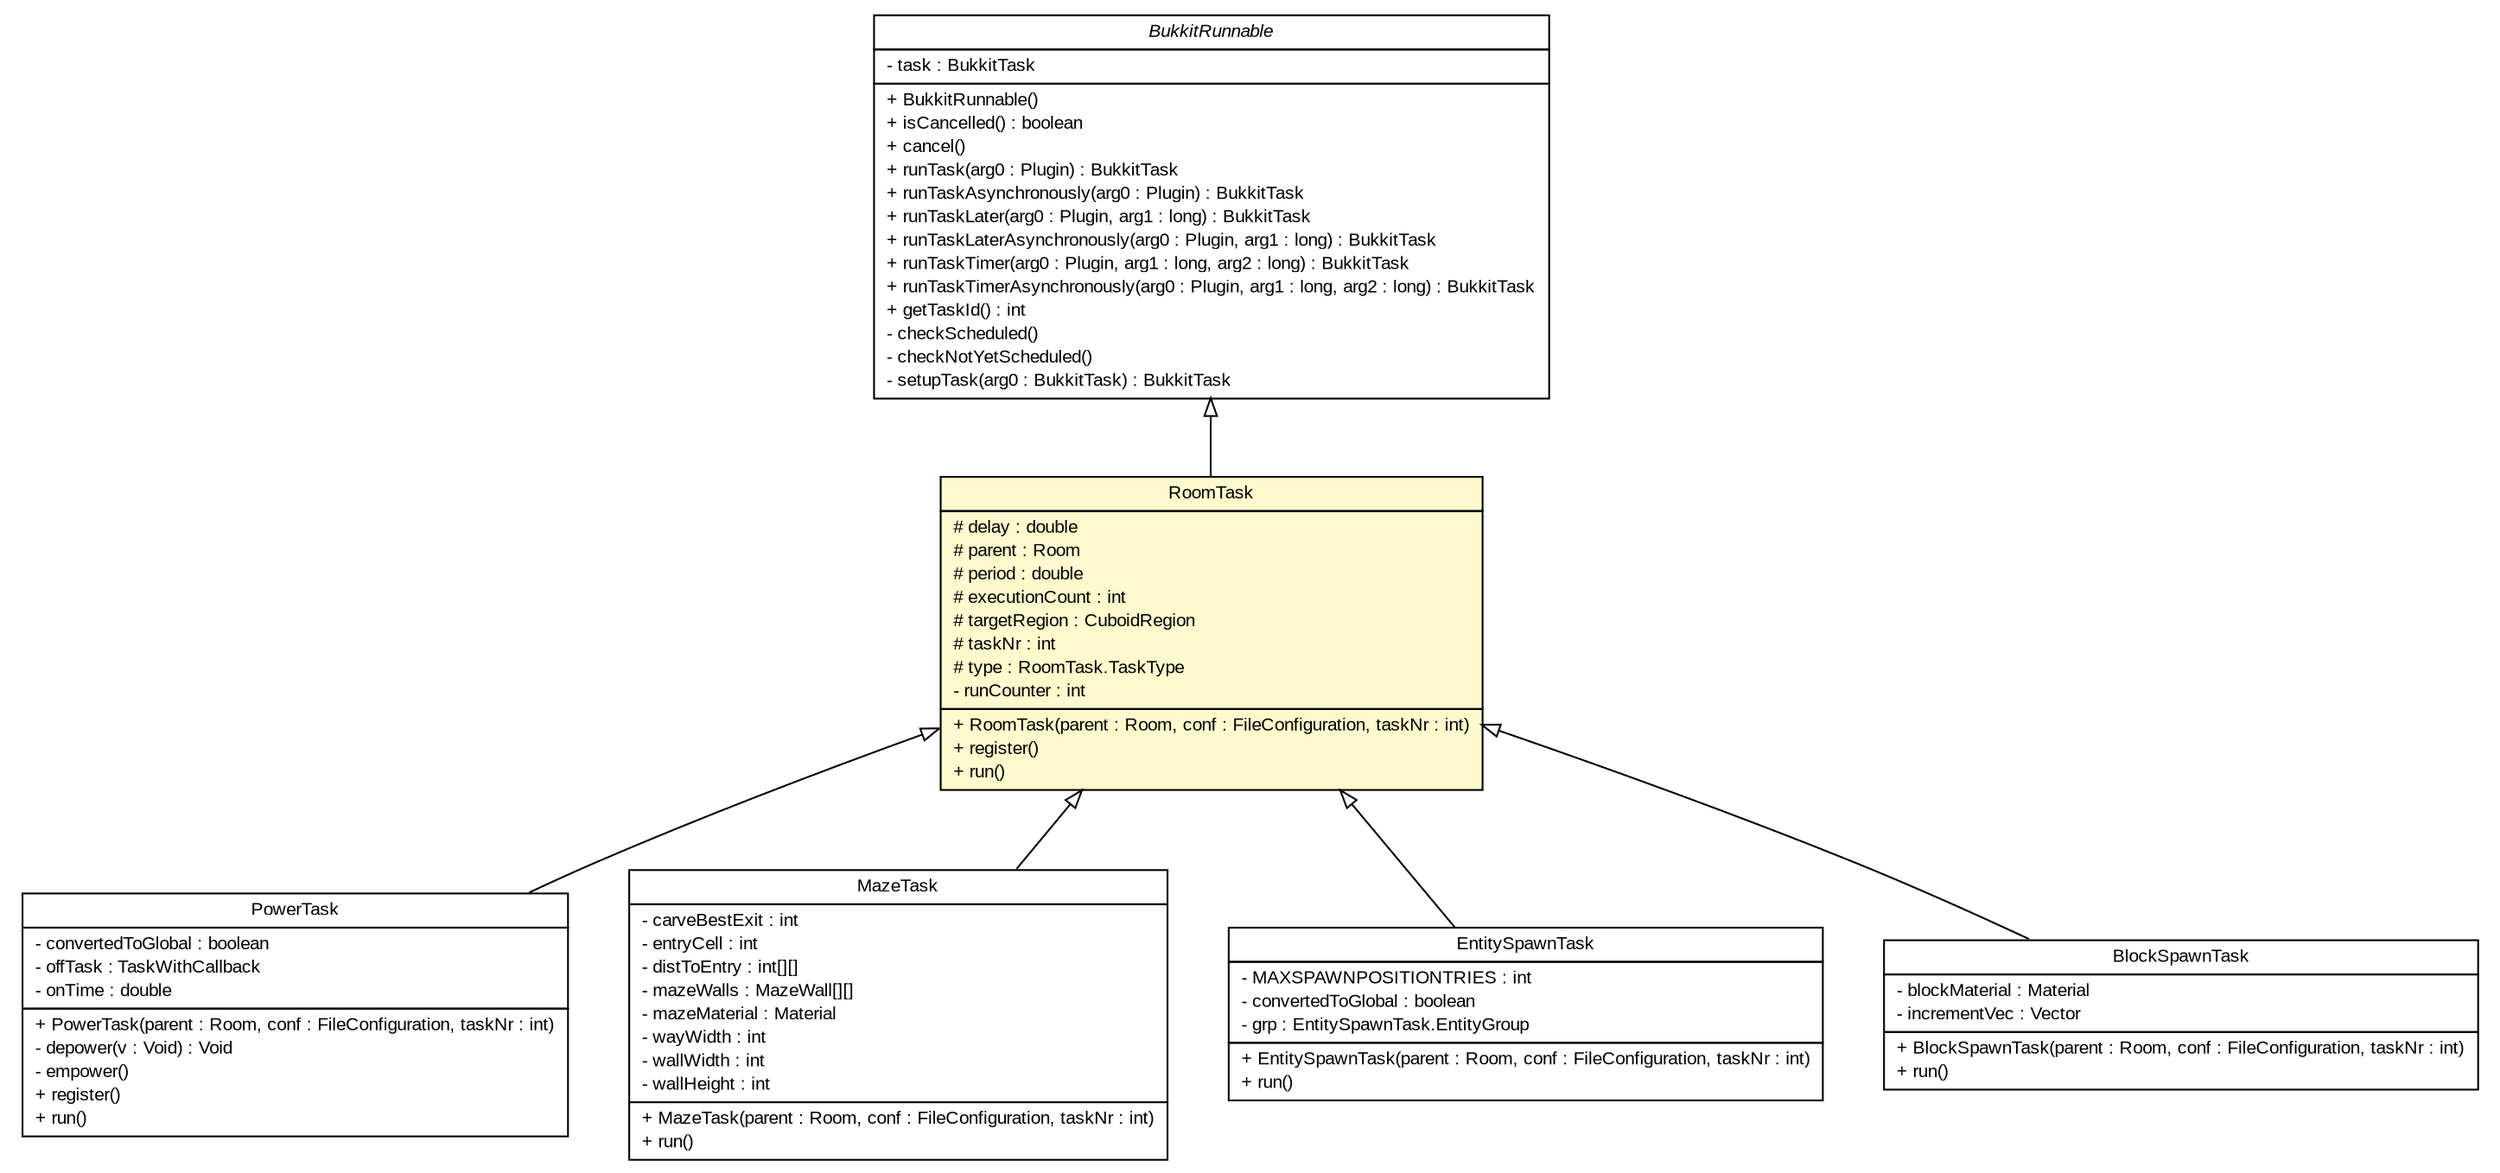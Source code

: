 #!/usr/local/bin/dot
#
# Class diagram 
# Generated by UMLGraph version R5_7_2-32-g40b5a6 (http://www.spinellis.gr/umlgraph/)
#

digraph G {
	edge [fontname="arial",fontsize=10,labelfontname="arial",labelfontsize=10];
	node [fontname="arial",fontsize=10,shape=plaintext];
	nodesep=0.25;
	ranksep=0.5;
	// dunGen.tasks.RoomTask
	c463 [label=<<table title="dunGen.tasks.RoomTask" border="0" cellborder="1" cellspacing="0" cellpadding="2" port="p" bgcolor="lemonChiffon" href="./RoomTask.html" target="_parent">
		<tr><td><table border="0" cellspacing="0" cellpadding="1">
<tr><td align="center" balign="center"> RoomTask </td></tr>
		</table></td></tr>
		<tr><td><table border="0" cellspacing="0" cellpadding="1">
<tr><td align="left" balign="left"> # delay : double </td></tr>
<tr><td align="left" balign="left"> # parent : Room </td></tr>
<tr><td align="left" balign="left"> # period : double </td></tr>
<tr><td align="left" balign="left"> # executionCount : int </td></tr>
<tr><td align="left" balign="left"> # targetRegion : CuboidRegion </td></tr>
<tr><td align="left" balign="left"> # taskNr : int </td></tr>
<tr><td align="left" balign="left"> # type : RoomTask.TaskType </td></tr>
<tr><td align="left" balign="left"> - runCounter : int </td></tr>
		</table></td></tr>
		<tr><td><table border="0" cellspacing="0" cellpadding="1">
<tr><td align="left" balign="left"> + RoomTask(parent : Room, conf : FileConfiguration, taskNr : int) </td></tr>
<tr><td align="left" balign="left"> + register() </td></tr>
<tr><td align="left" balign="left"> + run() </td></tr>
		</table></td></tr>
		</table>>, URL="./RoomTask.html", fontname="arial", fontcolor="black", fontsize=10.0];
	// dunGen.tasks.PowerTask
	c465 [label=<<table title="dunGen.tasks.PowerTask" border="0" cellborder="1" cellspacing="0" cellpadding="2" port="p" href="./PowerTask.html" target="_parent">
		<tr><td><table border="0" cellspacing="0" cellpadding="1">
<tr><td align="center" balign="center"> PowerTask </td></tr>
		</table></td></tr>
		<tr><td><table border="0" cellspacing="0" cellpadding="1">
<tr><td align="left" balign="left"> - convertedToGlobal : boolean </td></tr>
<tr><td align="left" balign="left"> - offTask : TaskWithCallback </td></tr>
<tr><td align="left" balign="left"> - onTime : double </td></tr>
		</table></td></tr>
		<tr><td><table border="0" cellspacing="0" cellpadding="1">
<tr><td align="left" balign="left"> + PowerTask(parent : Room, conf : FileConfiguration, taskNr : int) </td></tr>
<tr><td align="left" balign="left"> - depower(v : Void) : Void </td></tr>
<tr><td align="left" balign="left"> - empower() </td></tr>
<tr><td align="left" balign="left"> + register() </td></tr>
<tr><td align="left" balign="left"> + run() </td></tr>
		</table></td></tr>
		</table>>, URL="./PowerTask.html", fontname="arial", fontcolor="black", fontsize=10.0];
	// dunGen.tasks.MazeTask
	c466 [label=<<table title="dunGen.tasks.MazeTask" border="0" cellborder="1" cellspacing="0" cellpadding="2" port="p" href="./MazeTask.html" target="_parent">
		<tr><td><table border="0" cellspacing="0" cellpadding="1">
<tr><td align="center" balign="center"> MazeTask </td></tr>
		</table></td></tr>
		<tr><td><table border="0" cellspacing="0" cellpadding="1">
<tr><td align="left" balign="left"> - carveBestExit : int </td></tr>
<tr><td align="left" balign="left"> - entryCell : int </td></tr>
<tr><td align="left" balign="left"> - distToEntry : int[][] </td></tr>
<tr><td align="left" balign="left"> - mazeWalls : MazeWall[][] </td></tr>
<tr><td align="left" balign="left"> - mazeMaterial : Material </td></tr>
<tr><td align="left" balign="left"> - wayWidth : int </td></tr>
<tr><td align="left" balign="left"> - wallWidth : int </td></tr>
<tr><td align="left" balign="left"> - wallHeight : int </td></tr>
		</table></td></tr>
		<tr><td><table border="0" cellspacing="0" cellpadding="1">
<tr><td align="left" balign="left"> + MazeTask(parent : Room, conf : FileConfiguration, taskNr : int) </td></tr>
<tr><td align="left" balign="left"> + run() </td></tr>
		</table></td></tr>
		</table>>, URL="./MazeTask.html", fontname="arial", fontcolor="black", fontsize=10.0];
	// dunGen.tasks.EntitySpawnTask
	c467 [label=<<table title="dunGen.tasks.EntitySpawnTask" border="0" cellborder="1" cellspacing="0" cellpadding="2" port="p" href="./EntitySpawnTask.html" target="_parent">
		<tr><td><table border="0" cellspacing="0" cellpadding="1">
<tr><td align="center" balign="center"> EntitySpawnTask </td></tr>
		</table></td></tr>
		<tr><td><table border="0" cellspacing="0" cellpadding="1">
<tr><td align="left" balign="left"> - MAXSPAWNPOSITIONTRIES : int </td></tr>
<tr><td align="left" balign="left"> - convertedToGlobal : boolean </td></tr>
<tr><td align="left" balign="left"> - grp : EntitySpawnTask.EntityGroup </td></tr>
		</table></td></tr>
		<tr><td><table border="0" cellspacing="0" cellpadding="1">
<tr><td align="left" balign="left"> + EntitySpawnTask(parent : Room, conf : FileConfiguration, taskNr : int) </td></tr>
<tr><td align="left" balign="left"> + run() </td></tr>
		</table></td></tr>
		</table>>, URL="./EntitySpawnTask.html", fontname="arial", fontcolor="black", fontsize=10.0];
	// dunGen.tasks.BlockSpawnTask
	c469 [label=<<table title="dunGen.tasks.BlockSpawnTask" border="0" cellborder="1" cellspacing="0" cellpadding="2" port="p" href="./BlockSpawnTask.html" target="_parent">
		<tr><td><table border="0" cellspacing="0" cellpadding="1">
<tr><td align="center" balign="center"> BlockSpawnTask </td></tr>
		</table></td></tr>
		<tr><td><table border="0" cellspacing="0" cellpadding="1">
<tr><td align="left" balign="left"> - blockMaterial : Material </td></tr>
<tr><td align="left" balign="left"> - incrementVec : Vector </td></tr>
		</table></td></tr>
		<tr><td><table border="0" cellspacing="0" cellpadding="1">
<tr><td align="left" balign="left"> + BlockSpawnTask(parent : Room, conf : FileConfiguration, taskNr : int) </td></tr>
<tr><td align="left" balign="left"> + run() </td></tr>
		</table></td></tr>
		</table>>, URL="./BlockSpawnTask.html", fontname="arial", fontcolor="black", fontsize=10.0];
	//dunGen.tasks.RoomTask extends org.bukkit.scheduler.BukkitRunnable
	c470:p -> c463:p [dir=back,arrowtail=empty];
	//dunGen.tasks.PowerTask extends dunGen.tasks.RoomTask
	c463:p -> c465:p [dir=back,arrowtail=empty];
	//dunGen.tasks.MazeTask extends dunGen.tasks.RoomTask
	c463:p -> c466:p [dir=back,arrowtail=empty];
	//dunGen.tasks.EntitySpawnTask extends dunGen.tasks.RoomTask
	c463:p -> c467:p [dir=back,arrowtail=empty];
	//dunGen.tasks.BlockSpawnTask extends dunGen.tasks.RoomTask
	c463:p -> c469:p [dir=back,arrowtail=empty];
	// org.bukkit.scheduler.BukkitRunnable
	c470 [label=<<table title="org.bukkit.scheduler.BukkitRunnable" border="0" cellborder="1" cellspacing="0" cellpadding="2" port="p" href="http://docs.oracle.com/javase/7/docs/api/org/bukkit/scheduler/BukkitRunnable.html" target="_parent">
		<tr><td><table border="0" cellspacing="0" cellpadding="1">
<tr><td align="center" balign="center"><font face="arial italic"> BukkitRunnable </font></td></tr>
		</table></td></tr>
		<tr><td><table border="0" cellspacing="0" cellpadding="1">
<tr><td align="left" balign="left"> - task : BukkitTask </td></tr>
		</table></td></tr>
		<tr><td><table border="0" cellspacing="0" cellpadding="1">
<tr><td align="left" balign="left"> + BukkitRunnable() </td></tr>
<tr><td align="left" balign="left"> + isCancelled() : boolean </td></tr>
<tr><td align="left" balign="left"> + cancel() </td></tr>
<tr><td align="left" balign="left"> + runTask(arg0 : Plugin) : BukkitTask </td></tr>
<tr><td align="left" balign="left"> + runTaskAsynchronously(arg0 : Plugin) : BukkitTask </td></tr>
<tr><td align="left" balign="left"> + runTaskLater(arg0 : Plugin, arg1 : long) : BukkitTask </td></tr>
<tr><td align="left" balign="left"> + runTaskLaterAsynchronously(arg0 : Plugin, arg1 : long) : BukkitTask </td></tr>
<tr><td align="left" balign="left"> + runTaskTimer(arg0 : Plugin, arg1 : long, arg2 : long) : BukkitTask </td></tr>
<tr><td align="left" balign="left"> + runTaskTimerAsynchronously(arg0 : Plugin, arg1 : long, arg2 : long) : BukkitTask </td></tr>
<tr><td align="left" balign="left"> + getTaskId() : int </td></tr>
<tr><td align="left" balign="left"> - checkScheduled() </td></tr>
<tr><td align="left" balign="left"> - checkNotYetScheduled() </td></tr>
<tr><td align="left" balign="left"> - setupTask(arg0 : BukkitTask) : BukkitTask </td></tr>
		</table></td></tr>
		</table>>, URL="http://docs.oracle.com/javase/7/docs/api/org/bukkit/scheduler/BukkitRunnable.html", fontname="arial", fontcolor="black", fontsize=10.0];
}

